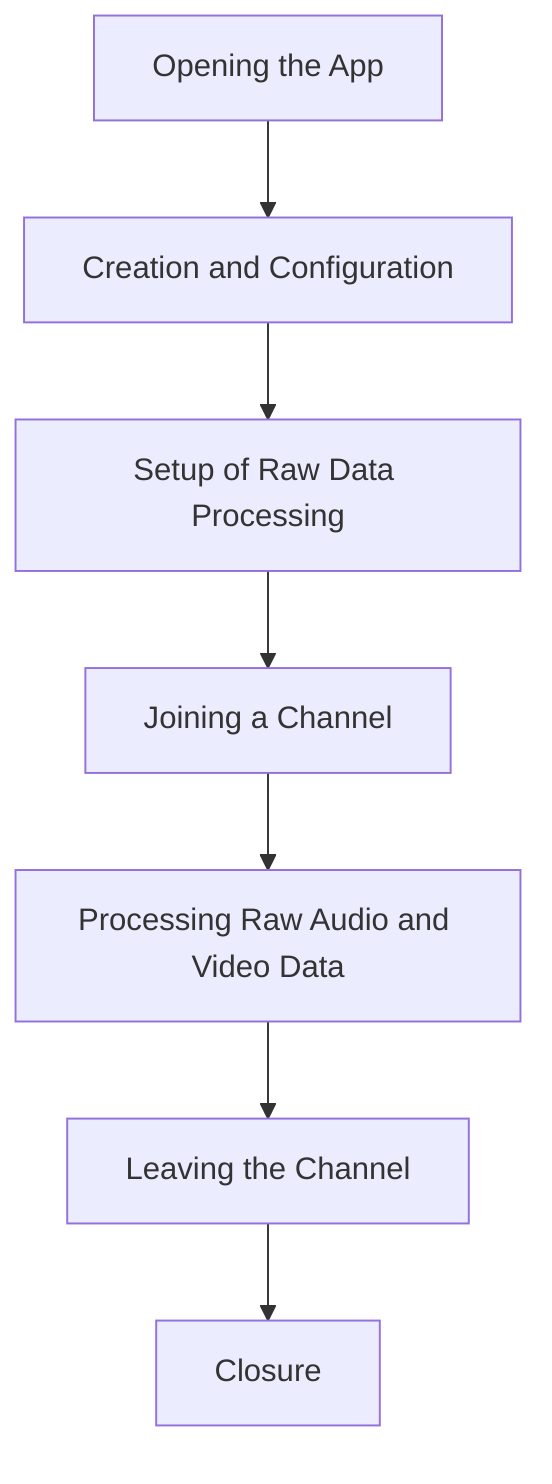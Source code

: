 flowchart TB
    A[Opening the App] --> B[Creation and Configuration]
    B --> C[Setup of Raw Data Processing]
    C --> D[Joining a Channel]
    D --> E[Processing Raw Audio and Video Data]
    E --> F[Leaving the Channel]
    F --> G[Closure]